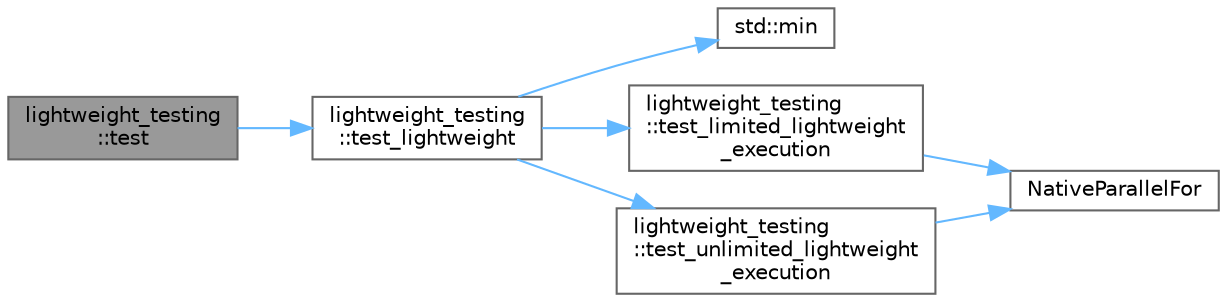 digraph "lightweight_testing::test"
{
 // LATEX_PDF_SIZE
  bgcolor="transparent";
  edge [fontname=Helvetica,fontsize=10,labelfontname=Helvetica,labelfontsize=10];
  node [fontname=Helvetica,fontsize=10,shape=box,height=0.2,width=0.4];
  rankdir="LR";
  Node1 [id="Node000001",label="lightweight_testing\l::test",height=0.2,width=0.4,color="gray40", fillcolor="grey60", style="filled", fontcolor="black",tooltip=" "];
  Node1 -> Node2 [id="edge7_Node000001_Node000002",color="steelblue1",style="solid",tooltip=" "];
  Node2 [id="Node000002",label="lightweight_testing\l::test_lightweight",height=0.2,width=0.4,color="grey40", fillcolor="white", style="filled",URL="$namespacelightweight__testing.html#a6cfe410b8c2f86064f29a76a119f3e62",tooltip=" "];
  Node2 -> Node3 [id="edge8_Node000002_Node000003",color="steelblue1",style="solid",tooltip=" "];
  Node3 [id="Node000003",label="std::min",height=0.2,width=0.4,color="grey40", fillcolor="white", style="filled",URL="$namespacestd.html#ac7b9885417769949d76890454b6d072e",tooltip=" "];
  Node2 -> Node4 [id="edge9_Node000002_Node000004",color="steelblue1",style="solid",tooltip=" "];
  Node4 [id="Node000004",label="lightweight_testing\l::test_limited_lightweight\l_execution",height=0.2,width=0.4,color="grey40", fillcolor="white", style="filled",URL="$namespacelightweight__testing.html#a35228d449083329293176db6ca9e9883",tooltip=" "];
  Node4 -> Node5 [id="edge10_Node000004_Node000005",color="steelblue1",style="solid",tooltip=" "];
  Node5 [id="Node000005",label="NativeParallelFor",height=0.2,width=0.4,color="grey40", fillcolor="white", style="filled",URL="$harness_8h.html#ad5b2c9cf4e169014b7919debb3c91d45",tooltip="Execute body(i) in parallel for i in the interval [0,n)."];
  Node2 -> Node6 [id="edge11_Node000002_Node000006",color="steelblue1",style="solid",tooltip=" "];
  Node6 [id="Node000006",label="lightweight_testing\l::test_unlimited_lightweight\l_execution",height=0.2,width=0.4,color="grey40", fillcolor="white", style="filled",URL="$namespacelightweight__testing.html#abf351cbb068152ec580cd00812b96762",tooltip=" "];
  Node6 -> Node5 [id="edge12_Node000006_Node000005",color="steelblue1",style="solid",tooltip=" "];
}
